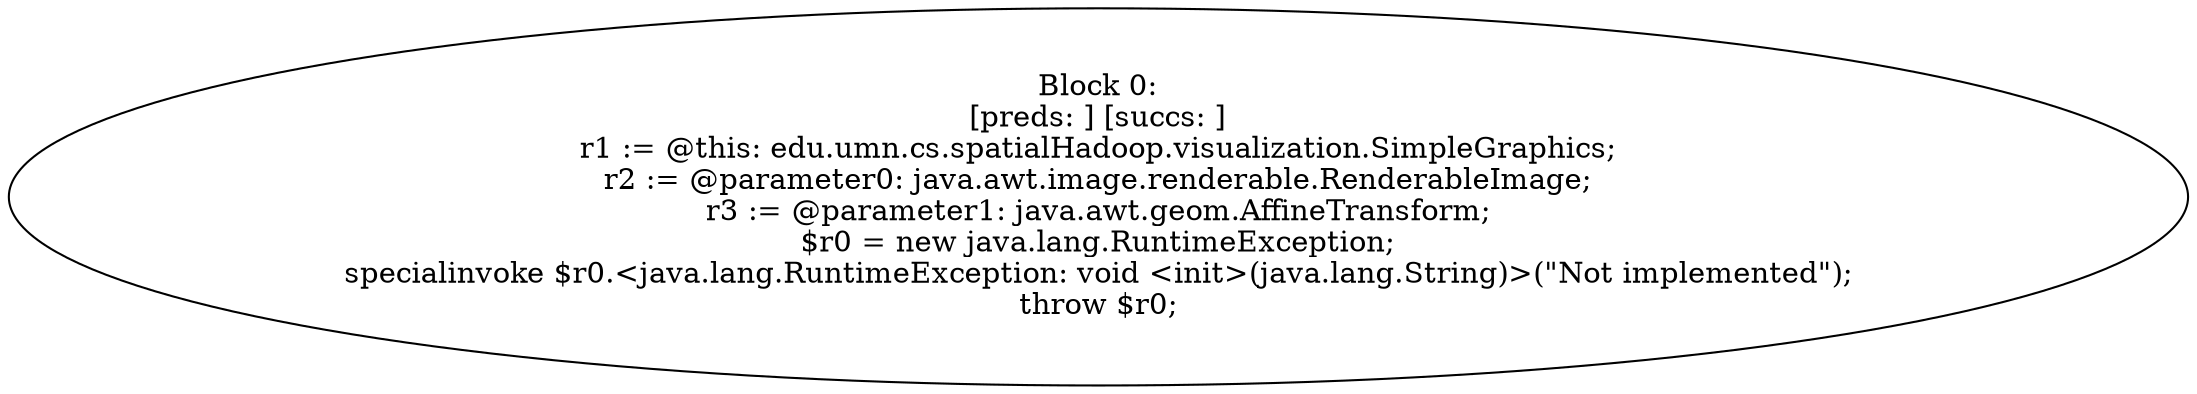 digraph "unitGraph" {
    "Block 0:
[preds: ] [succs: ]
r1 := @this: edu.umn.cs.spatialHadoop.visualization.SimpleGraphics;
r2 := @parameter0: java.awt.image.renderable.RenderableImage;
r3 := @parameter1: java.awt.geom.AffineTransform;
$r0 = new java.lang.RuntimeException;
specialinvoke $r0.<java.lang.RuntimeException: void <init>(java.lang.String)>(\"Not implemented\");
throw $r0;
"
}

